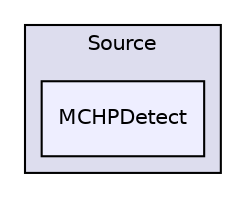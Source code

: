 digraph "C:/Users/mainuser/Desktop/School/SeniorProject/EthKitTCP/Microchip/TCPIP Stack/Utilities/Source/MCHPDetect" {
  compound=true
  node [ fontsize="10", fontname="Helvetica"];
  edge [ labelfontsize="10", labelfontname="Helvetica"];
  subgraph clusterdir_177330ddfdbe339a265ebf15f7107908 {
    graph [ bgcolor="#ddddee", pencolor="black", label="Source" fontname="Helvetica", fontsize="10", URL="dir_177330ddfdbe339a265ebf15f7107908.html"]
  dir_7597b8934fa7c395388cf2339eeddb64 [shape=box, label="MCHPDetect", style="filled", fillcolor="#eeeeff", pencolor="black", URL="dir_7597b8934fa7c395388cf2339eeddb64.html"];
  }
}
